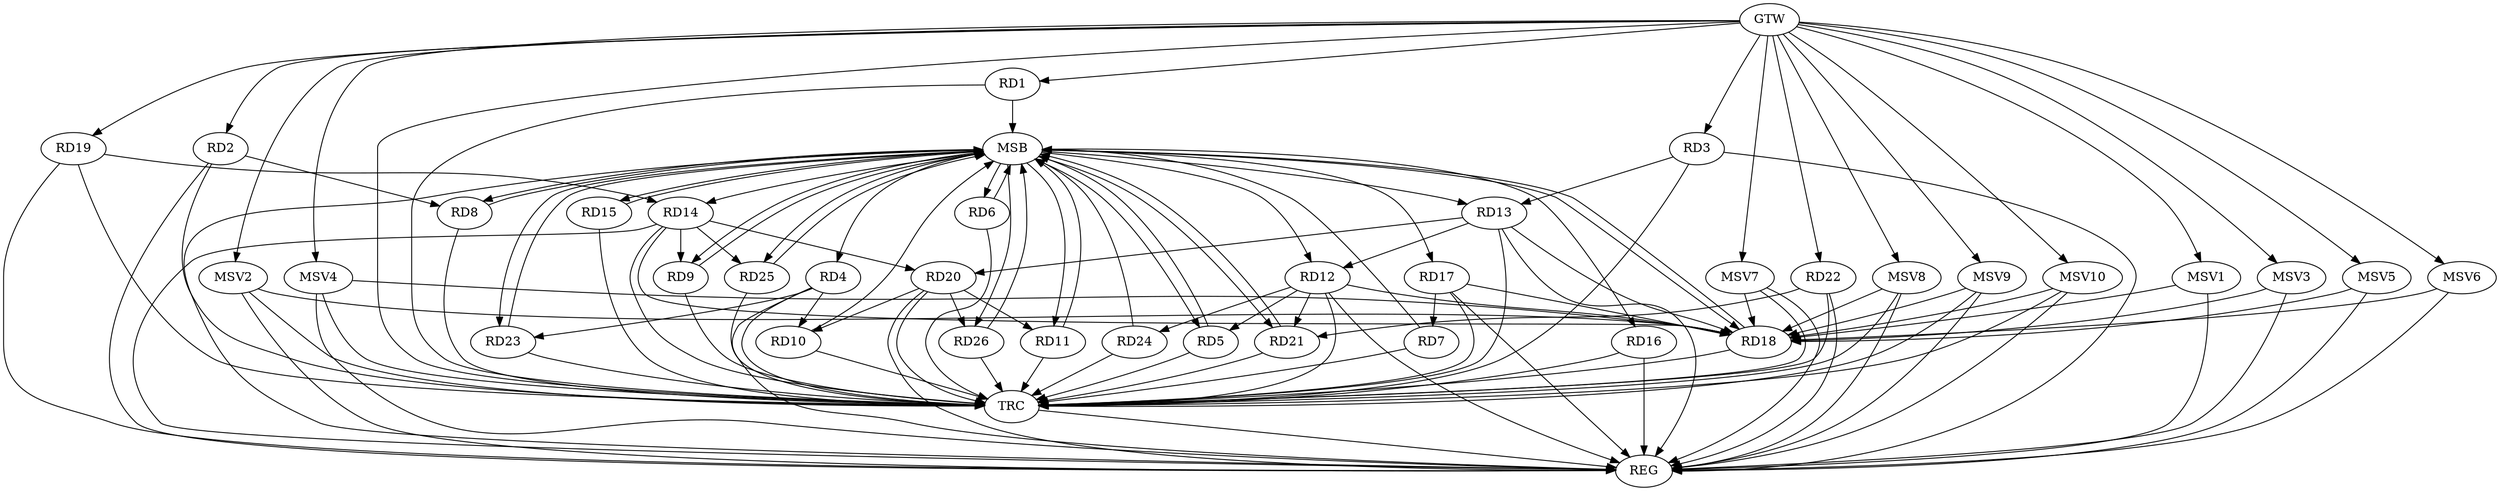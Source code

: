 strict digraph G {
  RD1 [ label="RD1" ];
  RD2 [ label="RD2" ];
  RD3 [ label="RD3" ];
  RD4 [ label="RD4" ];
  RD5 [ label="RD5" ];
  RD6 [ label="RD6" ];
  RD7 [ label="RD7" ];
  RD8 [ label="RD8" ];
  RD9 [ label="RD9" ];
  RD10 [ label="RD10" ];
  RD11 [ label="RD11" ];
  RD12 [ label="RD12" ];
  RD13 [ label="RD13" ];
  RD14 [ label="RD14" ];
  RD15 [ label="RD15" ];
  RD16 [ label="RD16" ];
  RD17 [ label="RD17" ];
  RD18 [ label="RD18" ];
  RD19 [ label="RD19" ];
  RD20 [ label="RD20" ];
  RD21 [ label="RD21" ];
  RD22 [ label="RD22" ];
  RD23 [ label="RD23" ];
  RD24 [ label="RD24" ];
  RD25 [ label="RD25" ];
  RD26 [ label="RD26" ];
  GTW [ label="GTW" ];
  REG [ label="REG" ];
  MSB [ label="MSB" ];
  TRC [ label="TRC" ];
  MSV1 [ label="MSV1" ];
  MSV2 [ label="MSV2" ];
  MSV3 [ label="MSV3" ];
  MSV4 [ label="MSV4" ];
  MSV5 [ label="MSV5" ];
  MSV6 [ label="MSV6" ];
  MSV7 [ label="MSV7" ];
  MSV8 [ label="MSV8" ];
  MSV9 [ label="MSV9" ];
  MSV10 [ label="MSV10" ];
  RD2 -> RD8;
  RD3 -> RD13;
  RD4 -> RD10;
  RD4 -> RD23;
  RD12 -> RD5;
  RD17 -> RD7;
  RD14 -> RD9;
  RD20 -> RD10;
  RD20 -> RD11;
  RD13 -> RD12;
  RD12 -> RD18;
  RD12 -> RD21;
  RD12 -> RD24;
  RD13 -> RD18;
  RD13 -> RD20;
  RD14 -> RD18;
  RD19 -> RD14;
  RD14 -> RD20;
  RD14 -> RD25;
  RD17 -> RD18;
  RD20 -> RD26;
  RD22 -> RD21;
  GTW -> RD1;
  GTW -> RD2;
  GTW -> RD3;
  GTW -> RD19;
  GTW -> RD22;
  RD2 -> REG;
  RD3 -> REG;
  RD4 -> REG;
  RD12 -> REG;
  RD13 -> REG;
  RD14 -> REG;
  RD16 -> REG;
  RD17 -> REG;
  RD19 -> REG;
  RD20 -> REG;
  RD22 -> REG;
  RD1 -> MSB;
  MSB -> RD15;
  MSB -> REG;
  RD5 -> MSB;
  MSB -> RD6;
  MSB -> RD8;
  MSB -> RD11;
  RD6 -> MSB;
  MSB -> RD9;
  MSB -> RD12;
  MSB -> RD26;
  RD7 -> MSB;
  RD8 -> MSB;
  MSB -> RD14;
  MSB -> RD16;
  MSB -> RD21;
  RD9 -> MSB;
  MSB -> RD4;
  RD10 -> MSB;
  MSB -> RD17;
  RD11 -> MSB;
  RD15 -> MSB;
  RD18 -> MSB;
  MSB -> RD23;
  RD21 -> MSB;
  MSB -> RD13;
  RD23 -> MSB;
  MSB -> RD5;
  MSB -> RD18;
  MSB -> RD25;
  RD24 -> MSB;
  RD25 -> MSB;
  RD26 -> MSB;
  RD1 -> TRC;
  RD2 -> TRC;
  RD3 -> TRC;
  RD4 -> TRC;
  RD5 -> TRC;
  RD6 -> TRC;
  RD7 -> TRC;
  RD8 -> TRC;
  RD9 -> TRC;
  RD10 -> TRC;
  RD11 -> TRC;
  RD12 -> TRC;
  RD13 -> TRC;
  RD14 -> TRC;
  RD15 -> TRC;
  RD16 -> TRC;
  RD17 -> TRC;
  RD18 -> TRC;
  RD19 -> TRC;
  RD20 -> TRC;
  RD21 -> TRC;
  RD22 -> TRC;
  RD23 -> TRC;
  RD24 -> TRC;
  RD25 -> TRC;
  RD26 -> TRC;
  GTW -> TRC;
  TRC -> REG;
  MSV1 -> RD18;
  MSV2 -> RD18;
  GTW -> MSV1;
  MSV1 -> REG;
  GTW -> MSV2;
  MSV2 -> REG;
  MSV2 -> TRC;
  MSV3 -> RD18;
  MSV4 -> RD18;
  GTW -> MSV3;
  MSV3 -> REG;
  GTW -> MSV4;
  MSV4 -> REG;
  MSV4 -> TRC;
  MSV5 -> RD18;
  MSV6 -> RD18;
  MSV7 -> RD18;
  MSV8 -> RD18;
  GTW -> MSV5;
  MSV5 -> REG;
  GTW -> MSV6;
  MSV6 -> REG;
  GTW -> MSV7;
  MSV7 -> REG;
  MSV7 -> TRC;
  GTW -> MSV8;
  MSV8 -> REG;
  MSV8 -> TRC;
  MSV9 -> RD18;
  MSV10 -> RD18;
  GTW -> MSV9;
  MSV9 -> REG;
  MSV9 -> TRC;
  GTW -> MSV10;
  MSV10 -> REG;
  MSV10 -> TRC;
}
